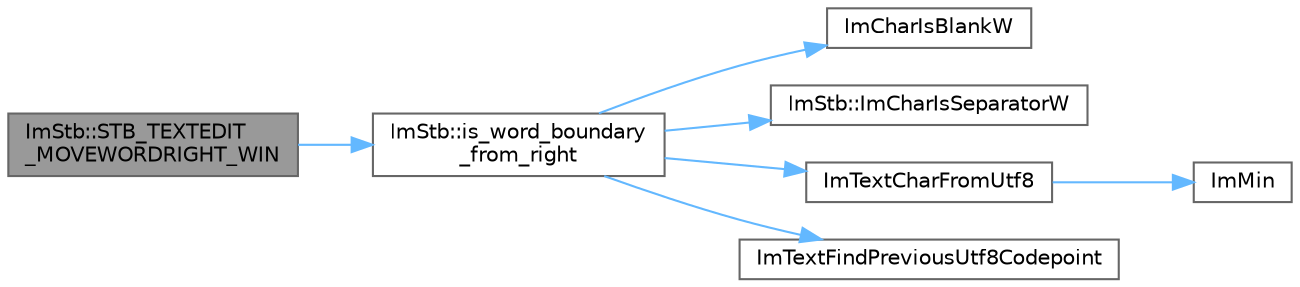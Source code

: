 digraph "ImStb::STB_TEXTEDIT_MOVEWORDRIGHT_WIN"
{
 // LATEX_PDF_SIZE
  bgcolor="transparent";
  edge [fontname=Helvetica,fontsize=10,labelfontname=Helvetica,labelfontsize=10];
  node [fontname=Helvetica,fontsize=10,shape=box,height=0.2,width=0.4];
  rankdir="LR";
  Node1 [id="Node000001",label="ImStb::STB_TEXTEDIT\l_MOVEWORDRIGHT_WIN",height=0.2,width=0.4,color="gray40", fillcolor="grey60", style="filled", fontcolor="black",tooltip=" "];
  Node1 -> Node2 [id="edge7_Node000001_Node000002",color="steelblue1",style="solid",tooltip=" "];
  Node2 [id="Node000002",label="ImStb::is_word_boundary\l_from_right",height=0.2,width=0.4,color="grey40", fillcolor="white", style="filled",URL="$namespace_im_stb.html#ab7f998a5fc7a1f6cab073a2392e786c3",tooltip=" "];
  Node2 -> Node3 [id="edge8_Node000002_Node000003",color="steelblue1",style="solid",tooltip=" "];
  Node3 [id="Node000003",label="ImCharIsBlankW",height=0.2,width=0.4,color="grey40", fillcolor="white", style="filled",URL="$imgui__internal_8h.html#a28a0d11512ebeb664af106f145a37ddd",tooltip=" "];
  Node2 -> Node4 [id="edge9_Node000002_Node000004",color="steelblue1",style="solid",tooltip=" "];
  Node4 [id="Node000004",label="ImStb::ImCharIsSeparatorW",height=0.2,width=0.4,color="grey40", fillcolor="white", style="filled",URL="$namespace_im_stb.html#a83e389662fe9b33435229a9ed61e8aaf",tooltip=" "];
  Node2 -> Node5 [id="edge10_Node000002_Node000005",color="steelblue1",style="solid",tooltip=" "];
  Node5 [id="Node000005",label="ImTextCharFromUtf8",height=0.2,width=0.4,color="grey40", fillcolor="white", style="filled",URL="$imgui_8cpp.html#abee86973b9888938f748a7850c2c0ff3",tooltip=" "];
  Node5 -> Node6 [id="edge11_Node000005_Node000006",color="steelblue1",style="solid",tooltip=" "];
  Node6 [id="Node000006",label="ImMin",height=0.2,width=0.4,color="grey40", fillcolor="white", style="filled",URL="$imgui__internal_8h.html#a7f9d7828066a9d61b5630adcdf4655d3",tooltip=" "];
  Node2 -> Node7 [id="edge12_Node000002_Node000007",color="steelblue1",style="solid",tooltip=" "];
  Node7 [id="Node000007",label="ImTextFindPreviousUtf8Codepoint",height=0.2,width=0.4,color="grey40", fillcolor="white", style="filled",URL="$imgui_8cpp.html#ab969e1ebe01b7c2f6e0126c532a534d5",tooltip=" "];
}

